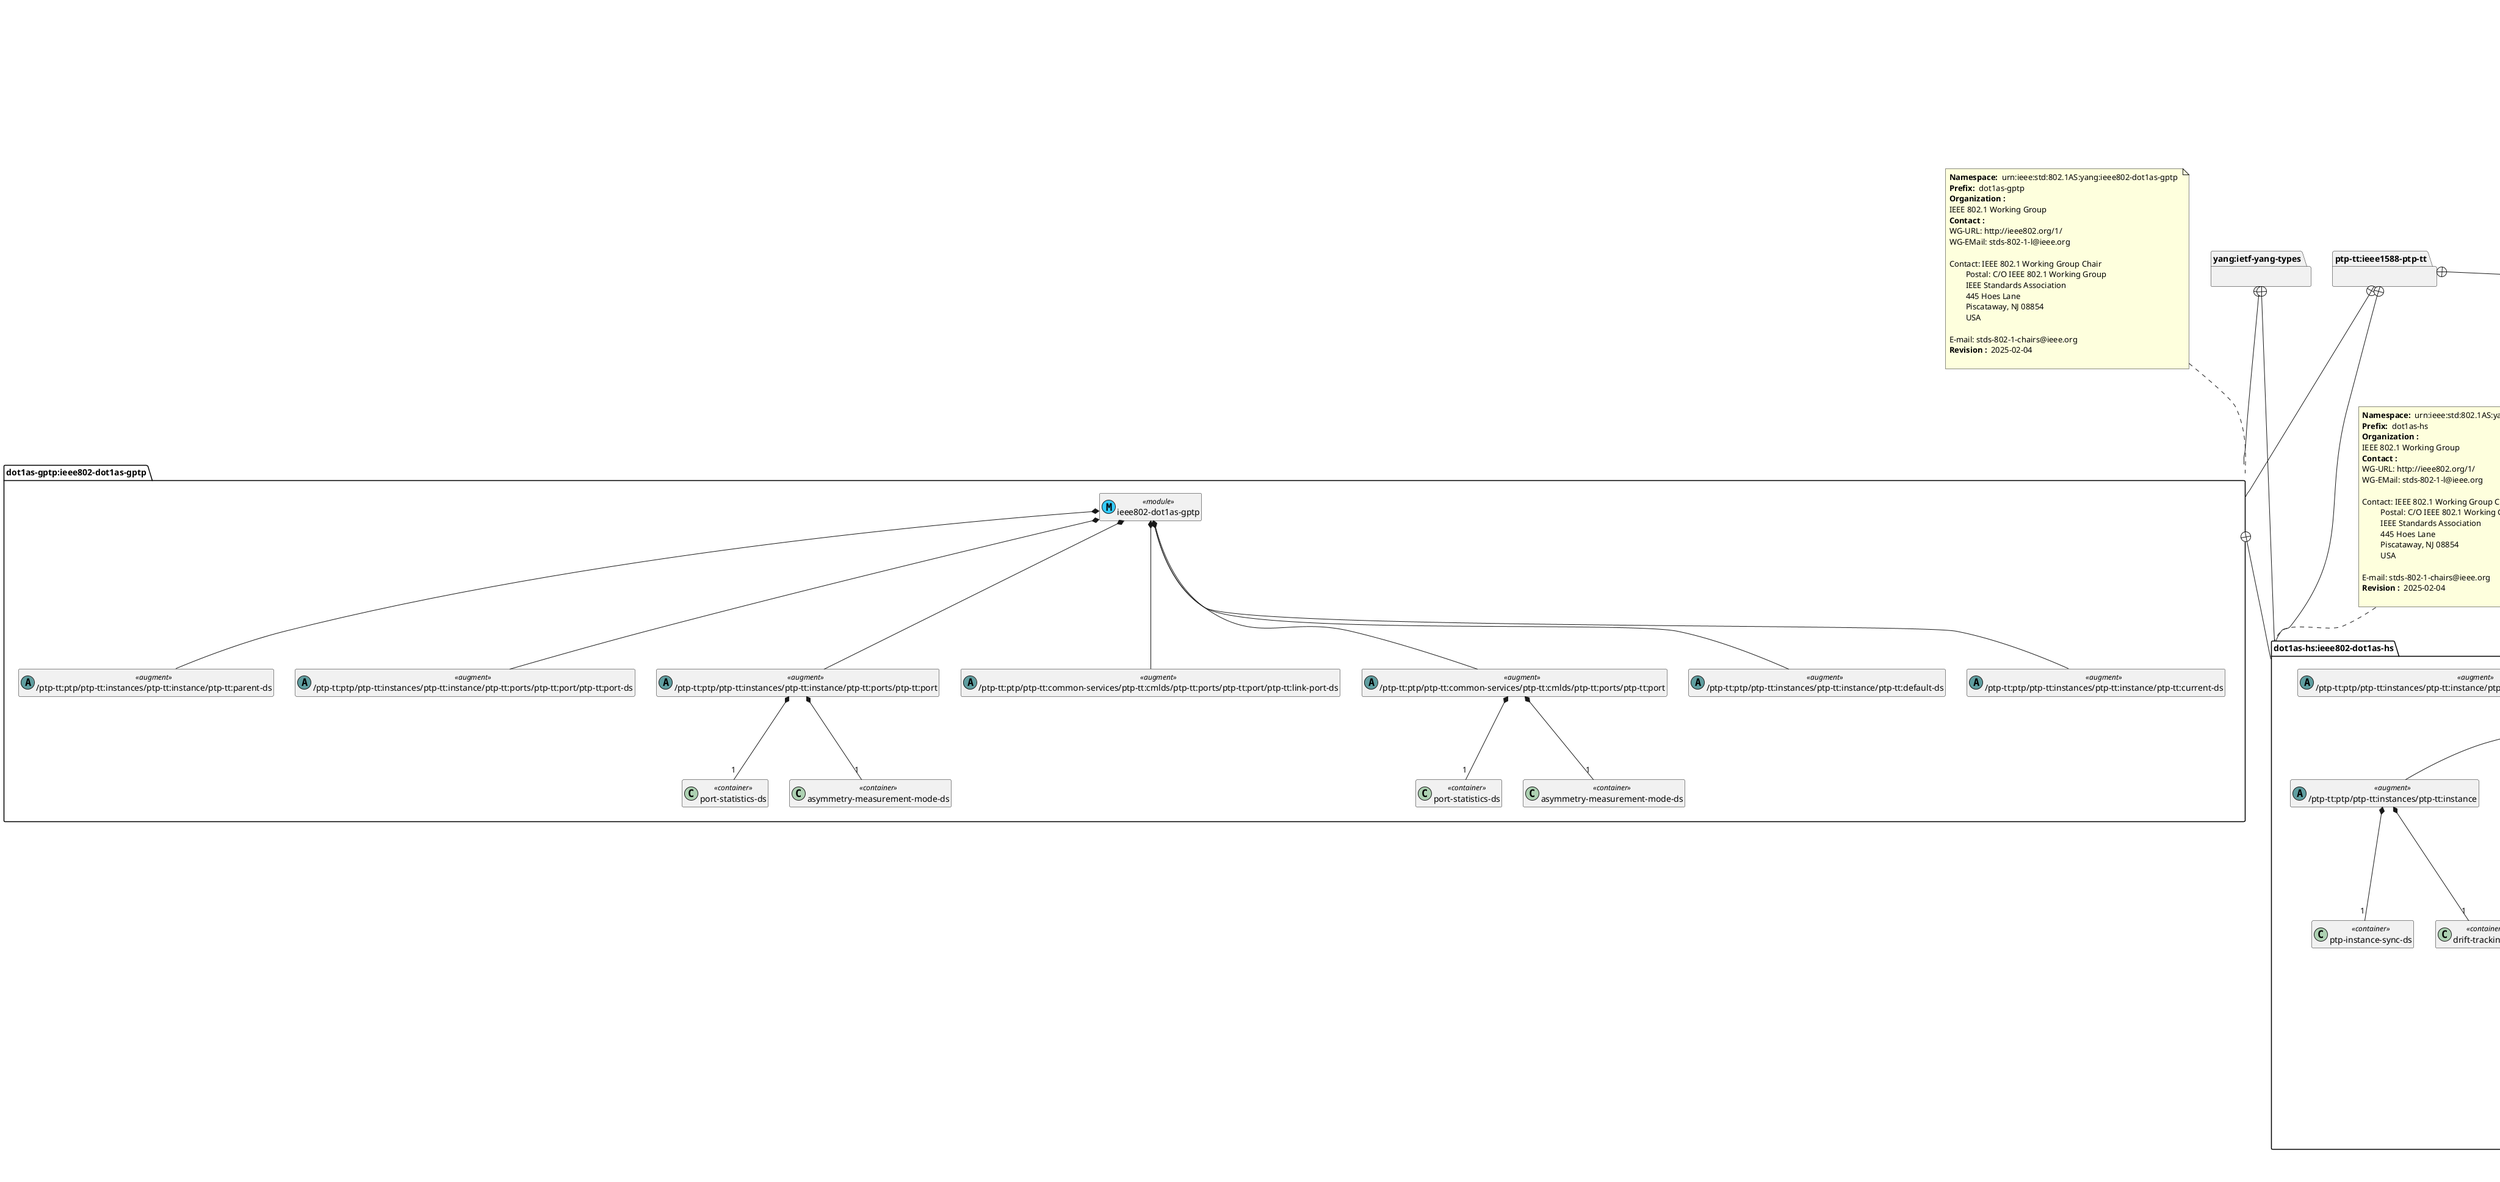 'Download plantuml from http://plantuml.sourceforge.net/ 
'Generate png with java -jar plantuml.jar <file> 
'Output in img/<module>.png 
'If Java spits out memory error increase heap size with java -Xmx1024m  -jar plantuml.jar <file> 
@startuml img/ieee802-dot1as-gptp_ieee802-dot1.png 
hide empty fields 
hide empty methods 
hide <<case>> circle
hide <<augment>> circle
hide <<choice>> circle
hide <<leafref>> stereotype
hide <<leafref>> circle
page 1x1 
Title ieee802-dot1as-gptp_ieee802-dot1 
package "yang:ietf-yang-types" as yang_ietf_yang_types { 
} 
package "ptp-tt:ieee1588-ptp-tt" as ptp_tt_ieee1588_ptp_tt { 
} 
package "dot1as-gptp:ieee802-dot1as-gptp" as dot1as_gptp_ieee802_dot1as_gptp { 
} 
note top of dot1as_gptp_ieee802_dot1as_gptp : <b>Namespace: </b> urn:ieee:std:802.1AS:yang:ieee802-dot1as-gptp \n<b>Prefix: </b> dot1as-gptp \n<b>Organization : </b>\nIEEE 802.1 Working Group \n<b>Contact : </b>\nWG-URL: http://ieee802.org/1/ \nWG-EMail: stds-802-1-l@ieee.org \n \nContact: IEEE 802.1 Working Group Chair \n        Postal: C/O IEEE 802.1 Working Group \n        IEEE Standards Association \n        445 Hoes Lane \n        Piscataway, NJ 08854 \n        USA \n \nE-mail: stds-802-1-chairs@ieee.org \n<b>Revision : </b> 2025-02-04 \n
package "dot1as-gptp:ieee802-dot1as-gptp" as dot1as_gptp_ieee802_dot1as_gptp { 
class "ieee802-dot1as-gptp" as ieee802_dot1as_gptp << (M, #33CCFF) module>> 
class "/ptp-tt:ptp/ptp-tt:instances/ptp-tt:instance/ptp-tt:default-ds" as ptp_tt_ptp_ptp_tt_instances_ptp_tt_instance_ptp_tt_default_ds << (A,CadetBlue) augment>>
ieee802_dot1as_gptp *--  ptp_tt_ptp_ptp_tt_instances_ptp_tt_instance_ptp_tt_default_ds 
class "/ptp-tt:ptp/ptp-tt:instances/ptp-tt:instance/ptp-tt:current-ds" as ptp_tt_ptp_ptp_tt_instances_ptp_tt_instance_ptp_tt_current_ds << (A,CadetBlue) augment>>
ieee802_dot1as_gptp *--  ptp_tt_ptp_ptp_tt_instances_ptp_tt_instance_ptp_tt_current_ds 
class "/ptp-tt:ptp/ptp-tt:instances/ptp-tt:instance/ptp-tt:parent-ds" as ptp_tt_ptp_ptp_tt_instances_ptp_tt_instance_ptp_tt_parent_ds << (A,CadetBlue) augment>>
ieee802_dot1as_gptp *--  ptp_tt_ptp_ptp_tt_instances_ptp_tt_instance_ptp_tt_parent_ds 
class "/ptp-tt:ptp/ptp-tt:instances/ptp-tt:instance/ptp-tt:ports/ptp-tt:port/ptp-tt:port-ds" as ptp_tt_ptp_ptp_tt_instances_ptp_tt_instance_ptp_tt_ports_ptp_tt_port_ptp_tt_port_ds << (A,CadetBlue) augment>>
ieee802_dot1as_gptp *--  ptp_tt_ptp_ptp_tt_instances_ptp_tt_instance_ptp_tt_ports_ptp_tt_port_ptp_tt_port_ds 
class "/ptp-tt:ptp/ptp-tt:instances/ptp-tt:instance/ptp-tt:ports/ptp-tt:port" as ptp_tt_ptp_ptp_tt_instances_ptp_tt_instance_ptp_tt_ports_ptp_tt_port << (A,CadetBlue) augment>>
ieee802_dot1as_gptp *--  ptp_tt_ptp_ptp_tt_instances_ptp_tt_instance_ptp_tt_ports_ptp_tt_port 
class "port-statistics-ds" as  ieee1588_ptp_tt_I_ptp_I_instances_I_instance_I_ports_I_port_I_port_statistics_ds <<container>> 
ptp_tt_ptp_ptp_tt_instances_ptp_tt_instance_ptp_tt_ports_ptp_tt_port *-- "1" ieee1588_ptp_tt_I_ptp_I_instances_I_instance_I_ports_I_port_I_port_statistics_ds 
class "/ptp-tt:ptp/ptp-tt:instances/ptp-tt:instance/ptp-tt:ports/ptp-tt:port" as ptp_tt_ptp_ptp_tt_instances_ptp_tt_instance_ptp_tt_ports_ptp_tt_port << (A,CadetBlue) augment>>
class "asymmetry-measurement-mode-ds" as  ieee1588_ptp_tt_I_ptp_I_instances_I_instance_I_ports_I_port_I_asymmetry_measurement_mode_ds <<container>> 
ptp_tt_ptp_ptp_tt_instances_ptp_tt_instance_ptp_tt_ports_ptp_tt_port *-- "1" ieee1588_ptp_tt_I_ptp_I_instances_I_instance_I_ports_I_port_I_asymmetry_measurement_mode_ds 
class "/ptp-tt:ptp/ptp-tt:common-services/ptp-tt:cmlds/ptp-tt:ports/ptp-tt:port/ptp-tt:link-port-ds" as ptp_tt_ptp_ptp_tt_common_services_ptp_tt_cmlds_ptp_tt_ports_ptp_tt_port_ptp_tt_link_port_ds << (A,CadetBlue) augment>>
ieee802_dot1as_gptp *--  ptp_tt_ptp_ptp_tt_common_services_ptp_tt_cmlds_ptp_tt_ports_ptp_tt_port_ptp_tt_link_port_ds 
class "/ptp-tt:ptp/ptp-tt:common-services/ptp-tt:cmlds/ptp-tt:ports/ptp-tt:port" as ptp_tt_ptp_ptp_tt_common_services_ptp_tt_cmlds_ptp_tt_ports_ptp_tt_port << (A,CadetBlue) augment>>
ieee802_dot1as_gptp *--  ptp_tt_ptp_ptp_tt_common_services_ptp_tt_cmlds_ptp_tt_ports_ptp_tt_port 
class "port-statistics-ds" as  ieee1588_ptp_tt_I_ptp_I_common_services_I_cmlds_I_ports_I_port_I_port_statistics_ds <<container>> 
ptp_tt_ptp_ptp_tt_common_services_ptp_tt_cmlds_ptp_tt_ports_ptp_tt_port *-- "1" ieee1588_ptp_tt_I_ptp_I_common_services_I_cmlds_I_ports_I_port_I_port_statistics_ds 
class "/ptp-tt:ptp/ptp-tt:common-services/ptp-tt:cmlds/ptp-tt:ports/ptp-tt:port" as ptp_tt_ptp_ptp_tt_common_services_ptp_tt_cmlds_ptp_tt_ports_ptp_tt_port << (A,CadetBlue) augment>>
class "asymmetry-measurement-mode-ds" as  ieee1588_ptp_tt_I_ptp_I_common_services_I_cmlds_I_ports_I_port_I_asymmetry_measurement_mode_ds <<container>> 
ptp_tt_ptp_ptp_tt_common_services_ptp_tt_cmlds_ptp_tt_ports_ptp_tt_port *-- "1" ieee1588_ptp_tt_I_ptp_I_common_services_I_cmlds_I_ports_I_port_I_asymmetry_measurement_mode_ds 
} 

yang_ietf_yang_types +-- dot1as_gptp_ieee802_dot1as_gptp
ptp_tt_ieee1588_ptp_tt +-- dot1as_gptp_ieee802_dot1as_gptp
package "yang:ietf-yang-types" as yang_ietf_yang_types { 
} 
package "ptp-tt:ieee1588-ptp-tt" as ptp_tt_ieee1588_ptp_tt { 
} 
package "dot1as-gptp:ieee802-dot1as-gptp" as dot1as_gptp_ieee802_dot1as_gptp { 
} 
package "dot1as-hs:ieee802-dot1as-hs" as dot1as_hs_ieee802_dot1as_hs { 
} 
note top of dot1as_hs_ieee802_dot1as_hs : <b>Namespace: </b> urn:ieee:std:802.1AS:yang:ieee802-dot1as-hs \n<b>Prefix: </b> dot1as-hs \n<b>Organization : </b>\nIEEE 802.1 Working Group \n<b>Contact : </b>\nWG-URL: http://ieee802.org/1/ \nWG-EMail: stds-802-1-l@ieee.org \n \nContact: IEEE 802.1 Working Group Chair \n         Postal: C/O IEEE 802.1 Working Group \n         IEEE Standards Association \n         445 Hoes Lane \n         Piscataway, NJ 08854 \n         USA \n \nE-mail: stds-802-1-chairs@ieee.org \n<b>Revision : </b> 2025-02-04 \n
package "dot1as-hs:ieee802-dot1as-hs" as dot1as_hs_ieee802_dot1as_hs { 
class "ieee802-dot1as-hs" as ieee802_dot1as_hs << (M, #33CCFF) module>> 
class "/ptp-tt:ptp/ptp-tt:instances/ptp-tt:instance/ptp-tt:parent-ds" as ptp_tt_ptp_ptp_tt_instances_ptp_tt_instance_ptp_tt_parent_ds << (A,CadetBlue) augment>>
class "/ptp-tt:ptp/ptp-tt:instances/ptp-tt:instance" as ptp_tt_ptp_ptp_tt_instances_ptp_tt_instance << (A,CadetBlue) augment>>
ieee802_dot1as_hs *--  ptp_tt_ptp_ptp_tt_instances_ptp_tt_instance 
class "ptp-instance-sync-ds" as  ieee1588_ptp_tt_I_ptp_I_instances_I_instance_I_ptp_instance_sync_ds <<container>> 
ptp_tt_ptp_ptp_tt_instances_ptp_tt_instance *-- "1" ieee1588_ptp_tt_I_ptp_I_instances_I_instance_I_ptp_instance_sync_ds 
class "drift-tracking-ds" as  ieee1588_ptp_tt_I_ptp_I_instances_I_instance_I_drift_tracking_ds <<container>> 
ptp_tt_ptp_ptp_tt_instances_ptp_tt_instance *-- "1" ieee1588_ptp_tt_I_ptp_I_instances_I_instance_I_drift_tracking_ds 
class "/ptp-tt:ptp/ptp-tt:instances/ptp-tt:instance/ptp-tt:ports/ptp-tt:port/ptp-tt:port-ds" as ptp_tt_ptp_ptp_tt_instances_ptp_tt_instance_ptp_tt_ports_ptp_tt_port_ptp_tt_port_ds << (A,CadetBlue) augment>>
class "/ptp-tt:ptp/ptp-tt:instances/ptp-tt:instance/ptp-tt:ports/ptp-tt:port/dot1as-gptp:port-statistics-ds" as ptp_tt_ptp_ptp_tt_instances_ptp_tt_instance_ptp_tt_ports_ptp_tt_port_dot1as_gptp_port_statistics_ds << (A,CadetBlue) augment>>
ieee802_dot1as_hs *--  ptp_tt_ptp_ptp_tt_instances_ptp_tt_instance_ptp_tt_ports_ptp_tt_port_dot1as_gptp_port_statistics_ds 
class "/ptp-tt:ptp/ptp-tt:common-services" as ptp_tt_ptp_ptp_tt_common_services << (A,CadetBlue) augment>>
ieee802_dot1as_hs *--  ptp_tt_ptp_ptp_tt_common_services 
class "hot-standby-service" as  ieee1588_ptp_tt_I_ptp_I_common_services_I_hot_standby_service <<container>> 
ptp_tt_ptp_ptp_tt_common_services *-- "1" ieee1588_ptp_tt_I_ptp_I_common_services_I_hot_standby_service 
note bottom of ieee1588_ptp_tt_I_ptp_I_common_services_I_hot_standby_service
<b>if-feature: </b>hot-standby
end note 
class "hot-standby-system" as ieee1588_ptp_tt_I_ptp_I_common_services_I_hot_standby_service_I_hot_standby_system << (L, #FF7700) list>> 
ieee1588_ptp_tt_I_ptp_I_common_services_I_hot_standby_service *-- "0..N" ieee1588_ptp_tt_I_ptp_I_common_services_I_hot_standby_service_I_hot_standby_system 
class "hot-standby-system-ds" as  ieee1588_ptp_tt_I_ptp_I_common_services_I_hot_standby_service_I_hot_standby_system_I_hot_standby_system_ds <<container>> 
ieee1588_ptp_tt_I_ptp_I_common_services_I_hot_standby_service_I_hot_standby_system *-- "1" ieee1588_ptp_tt_I_ptp_I_common_services_I_hot_standby_service_I_hot_standby_system_I_hot_standby_system_ds 
class "hot-standby-system-description-ds" as  ieee1588_ptp_tt_I_ptp_I_common_services_I_hot_standby_service_I_hot_standby_system_I_hot_standby_system_description_ds <<container>> 
ieee1588_ptp_tt_I_ptp_I_common_services_I_hot_standby_service_I_hot_standby_system *-- "1" ieee1588_ptp_tt_I_ptp_I_common_services_I_hot_standby_service_I_hot_standby_system_I_hot_standby_system_description_ds 
} 

yang_ietf_yang_types +-- dot1as_hs_ieee802_dot1as_hs
ptp_tt_ieee1588_ptp_tt +-- dot1as_hs_ieee802_dot1as_hs
dot1as_gptp_ieee802_dot1as_gptp +-- dot1as_hs_ieee802_dot1as_hs
package "ptp-tlp-types:itut-ptp-telecom-profile-types" as ptp_tlp_types_itut_ptp_telecom_profile_types { 
} 
note top of ptp_tlp_types_itut_ptp_telecom_profile_types : <b>Namespace: </b> urn:itu:t:rec:sync-ne:yang:itut-ptp-telecom-profile-types \n<b>Prefix: </b> ptp-tlp-types \n<b>Organization : </b>\nITU-T Study Group 15 (SG15) - International Telecommunication \nUnion \n<b>Contact : </b>\ntsbsg15@itu.int \n<b>Revision : </b> 2025-04-28 \n
package "ptp-tlp-types:itut-ptp-telecom-profile-types" as ptp_tlp_types_itut_ptp_telecom_profile_types { 
class "itut-ptp-telecom-profile-types" as itut_ptp_telecom_profile_types << (M, #33CCFF) module>> 
class "common-ptp-tlp-port-ds-pac" as itut_ptp_telecom_profile_types_I_common_ptp_tlp_port_ds_pac_grouping <<(G,Lime) grouping>> 
class "common-ptp-tlp-default-ds-pac" as itut_ptp_telecom_profile_types_I_common_ptp_tlp_default_ds_pac_grouping <<(G,Lime) grouping>> 
class "ptp-profile-version" as itut_ptp_telecom_profile_types_I_ptp_profile_version_grouping <<(G,Lime) grouping>> 
class "G.8275.1-node-class" as ptp_tlp_types_G__8275__1_node_class_identity << (I,Silver) identity>> 
class "G.8275.2-node-class" as ptp_tlp_types_G__8275__2_node_class_identity << (I,Silver) identity>> 
class "prtc-a" as ptp_tlp_types_prtc_a_identity << (I,Silver) identity>> 
ptp_tlp_types_G__8275__1_node_class_identity <|-- ptp_tlp_types_prtc_a_identity 
class "prtc-b" as ptp_tlp_types_prtc_b_identity << (I,Silver) identity>> 
ptp_tlp_types_G__8275__1_node_class_identity <|-- ptp_tlp_types_prtc_b_identity 
class "eprtc-a" as ptp_tlp_types_eprtc_a_identity << (I,Silver) identity>> 
ptp_tlp_types_G__8275__1_node_class_identity <|-- ptp_tlp_types_eprtc_a_identity 
class "cnprtc" as ptp_tlp_types_cnprtc_identity << (I,Silver) identity>> 
ptp_tlp_types_G__8275__1_node_class_identity <|-- ptp_tlp_types_cnprtc_identity 
class "class-a" as ptp_tlp_types_class_a_identity << (I,Silver) identity>> 
ptp_tlp_types_G__8275__1_node_class_identity <|-- ptp_tlp_types_class_a_identity 
class "class-b" as ptp_tlp_types_class_b_identity << (I,Silver) identity>> 
ptp_tlp_types_G__8275__1_node_class_identity <|-- ptp_tlp_types_class_b_identity 
class "class-c" as ptp_tlp_types_class_c_identity << (I,Silver) identity>> 
ptp_tlp_types_G__8275__1_node_class_identity <|-- ptp_tlp_types_class_c_identity 
class "class-d" as ptp_tlp_types_class_d_identity << (I,Silver) identity>> 
ptp_tlp_types_G__8275__1_node_class_identity <|-- ptp_tlp_types_class_d_identity 
} 

package "ptp:ietf-ptp" as ptp_ietf_ptp { 
} 
package "ptp-tlp-types:itut-ptp-telecom-profile-types" as ptp_tlp_types_itut_ptp_telecom_profile_types { 
} 
package "ptp-tlp:itut-ptp-telecom-profile" as ptp_tlp_itut_ptp_telecom_profile { 
} 
note top of ptp_tlp_itut_ptp_telecom_profile : <b>Namespace: </b> urn:itu:t:rec:sync-ne:yang:itut-ptp-telecom-profile \n<b>Prefix: </b> ptp-tlp \n<b>Organization : </b>\nITU-T Study Group 15 (SG15) - International Telecommunication \nUnion \n<b>Contact : </b>\ntsbsg15@itu.int \n<b>Revision : </b> 2025-04-28 \n
package "ptp-tlp:itut-ptp-telecom-profile" as ptp_tlp_itut_ptp_telecom_profile { 
class "itut-ptp-telecom-profile" as itut_ptp_telecom_profile << (M, #33CCFF) module>> 
class "ptp-profile-version" as itut_ptp_telecom_profile_I_ptp_profile_version_grouping <<(G,Lime) grouping>> 
note bottom of itut_ptp_telecom_profile_I_ptp_profile_version_grouping
<b>Status: </b>deprecated
end note 
class "/ptp:ptp/ptp:instance-list/ptp:port-ds-list" as ptp_ptp_ptp_instance_list_ptp_port_ds_list << (A,CadetBlue) augment>>
itut_ptp_telecom_profile *--  ptp_ptp_ptp_instance_list_ptp_port_ds_list 
class "ptp-telecom-profile" as  ietf_ptp_I_ptp_I_instance_list_I_port_ds_list_I_ptp_telecom_profile <<container>> 
ptp_ptp_ptp_instance_list_ptp_port_ds_list *-- "1" ietf_ptp_I_ptp_I_instance_list_I_port_ds_list_I_ptp_telecom_profile 
note bottom of ietf_ptp_I_ptp_I_instance_list_I_port_ds_list_I_ptp_telecom_profile
<b>When: </b>../../ptp:default-ds/ptp-telecom-profile
end note 
ietf_ptp_I_ptp_I_instance_list_I_port_ds_list_I_ptp_telecom_profile : ptp-tlp-types:common-ptp-tlp-port-ds-pac {uses} 
class "/ptp:ptp/ptp:instance-list/ptp:default-ds" as ptp_ptp_ptp_instance_list_ptp_default_ds << (A,CadetBlue) augment>>
itut_ptp_telecom_profile *--  ptp_ptp_ptp_instance_list_ptp_default_ds 
class "ptp-telecom-profile" as  ietf_ptp_I_ptp_I_instance_list_I_default_ds_I_ptp_telecom_profile <<container>> 
ptp_ptp_ptp_instance_list_ptp_default_ds *-- "0..1" ietf_ptp_I_ptp_I_instance_list_I_default_ds_I_ptp_telecom_profile 
note bottom of ietf_ptp_I_ptp_I_instance_list_I_default_ds_I_ptp_telecom_profile
<b>Presence: </b>When present, the PTP Instance is a PTP Telecom Profile
Instance.

The conformance level of optional attributes, default
values and value ranges are defined in the relevant PTP
Telecom Profile Recommendations, as defined in
G.7721.1/Annex A.
end note 
class "profile-version" as  ietf_ptp_I_ptp_I_instance_list_I_default_ds_I_ptp_telecom_profile_I_profile_version <<container>> 
ietf_ptp_I_ptp_I_instance_list_I_default_ds_I_ptp_telecom_profile *-- "1" ietf_ptp_I_ptp_I_instance_list_I_default_ds_I_ptp_telecom_profile_I_profile_version 
ietf_ptp_I_ptp_I_instance_list_I_default_ds_I_ptp_telecom_profile_I_profile_version : ptp-tlp-types:ptp-profile-version {uses} 
ietf_ptp_I_ptp_I_instance_list_I_default_ds_I_ptp_telecom_profile : ptp-tlp-types:common-ptp-tlp-default-ds-pac {uses} 
class "/ptp:ptp/ptp:transparent-clock-default-ds" as ptp_ptp_ptp_transparent_clock_default_ds << (A,CadetBlue) augment>>
itut_ptp_telecom_profile *--  ptp_ptp_ptp_transparent_clock_default_ds 
class "ptp-telecom-profile" as  ietf_ptp_I_ptp_I_transparent_clock_default_ds_I_ptp_telecom_profile <<container>> 
ptp_ptp_ptp_transparent_clock_default_ds *-- "0..1" ietf_ptp_I_ptp_I_transparent_clock_default_ds_I_ptp_telecom_profile 
note bottom of ietf_ptp_I_ptp_I_transparent_clock_default_ds_I_ptp_telecom_profile
<b>Presence: </b>When present, the PTP Transparent Clock (TC) Node is a PTP
Telecom Profile TC Node.

The conformance level of optional attributes, default
values and value ranges are defined in the relevant PTP
Telecom Profile Recommendations, as defined in
G.7721.1/Annex A.
end note 
class "profile-version" as  ietf_ptp_I_ptp_I_transparent_clock_default_ds_I_ptp_telecom_profile_I_profile_version <<container>> 
ietf_ptp_I_ptp_I_transparent_clock_default_ds_I_ptp_telecom_profile *-- "1" ietf_ptp_I_ptp_I_transparent_clock_default_ds_I_ptp_telecom_profile_I_profile_version 
ietf_ptp_I_ptp_I_transparent_clock_default_ds_I_ptp_telecom_profile_I_profile_version : ptp-tlp-types:ptp-profile-version {uses} 
} 

ptp_ietf_ptp +-- ptp_tlp_itut_ptp_telecom_profile
ptp_tlp_types_itut_ptp_telecom_profile_types +-- ptp_tlp_itut_ptp_telecom_profile
package "ptp-tt:ieee1588-ptp-tt" as ptp_tt_ieee1588_ptp_tt { 
} 
package "ptp-tlp-types:itut-ptp-telecom-profile-types" as ptp_tlp_types_itut_ptp_telecom_profile_types { 
} 
package "ptp-tlp:itut-ptp-tt-telecom-profile" as ptp_tlp_itut_ptp_tt_telecom_profile { 
} 
note top of ptp_tlp_itut_ptp_tt_telecom_profile : <b>Namespace: </b> urn:itu:t:rec:sync-ne:yang:itut-ptp-tt-telecom-profile \n<b>Prefix: </b> ptp-tlp \n<b>Organization : </b>\nITU-T Study Group 15 (SG15) - International Telecommunication \nUnion \n<b>Contact : </b>\ntsbsg15@itu.int \n<b>Revision : </b> 2025-04-28 \n
package "ptp-tlp:itut-ptp-tt-telecom-profile" as ptp_tlp_itut_ptp_tt_telecom_profile { 
class "itut-ptp-tt-telecom-profile" as itut_ptp_tt_telecom_profile << (M, #33CCFF) module>> 
class "ptp-tlp-profile-identifier" as itut_ptp_tt_telecom_profile_I_ptp_tlp_profile_identifier_grouping <<(G,Lime) grouping>> 
class "version" as  itut_ptp_tt_telecom_profile_I_ptp_tlp_profile_identifier_I_version <<container>> 
itut_ptp_tt_telecom_profile_I_ptp_tlp_profile_identifier_grouping *-- "1" itut_ptp_tt_telecom_profile_I_ptp_tlp_profile_identifier_I_version 
itut_ptp_tt_telecom_profile_I_ptp_tlp_profile_identifier_I_version : ptp-tlp-types:ptp-profile-version {uses} 
class "/ptp-tt:ptp/ptp-tt:instances/ptp-tt:instance/ptp-tt:default-ds" as ptp_tt_ptp_ptp_tt_instances_ptp_tt_instance_ptp_tt_default_ds << (A,CadetBlue) augment>>
class "ptp-telecom-profile" as  ieee1588_ptp_tt_I_ptp_I_instances_I_instance_I_default_ds_I_ptp_telecom_profile <<container>> 
ptp_tt_ptp_ptp_tt_instances_ptp_tt_instance_ptp_tt_default_ds *-- "0..1" ieee1588_ptp_tt_I_ptp_I_instances_I_instance_I_default_ds_I_ptp_telecom_profile 
note bottom of ieee1588_ptp_tt_I_ptp_I_instances_I_instance_I_default_ds_I_ptp_telecom_profile
<b>Presence: </b>When present, the PTP Instance is a PTP Telecom Profile
Instance.

The conformance level of optional attributes, default
values and value ranges are defined in the relevant PTP
Telecom Profile Recommendations, as defined in
G.7721.1/Annex A.
end note 
class "profile-identifier" as  ieee1588_ptp_tt_I_ptp_I_instances_I_instance_I_default_ds_I_ptp_telecom_profile_I_profile_identifier <<container>> 
ieee1588_ptp_tt_I_ptp_I_instances_I_instance_I_default_ds_I_ptp_telecom_profile *-- "1" ieee1588_ptp_tt_I_ptp_I_instances_I_instance_I_default_ds_I_ptp_telecom_profile_I_profile_identifier 
ieee1588_ptp_tt_I_ptp_I_instances_I_instance_I_default_ds_I_ptp_telecom_profile_I_profile_identifier : ptp-tlp-profile-identifier {uses} 
ieee1588_ptp_tt_I_ptp_I_instances_I_instance_I_default_ds_I_ptp_telecom_profile : ptp-tlp-types:common-ptp-tlp-default-ds-pac {uses} 
class "/ptp-tt:ptp/ptp-tt:instances/ptp-tt:instance/ptp-tt:ports/ptp-tt:port/ptp-tt:port-ds" as ptp_tt_ptp_ptp_tt_instances_ptp_tt_instance_ptp_tt_ports_ptp_tt_port_ptp_tt_port_ds << (A,CadetBlue) augment>>
class "ptp-telecom-profile" as  ieee1588_ptp_tt_I_ptp_I_instances_I_instance_I_ports_I_port_I_port_ds_I_ptp_telecom_profile <<container>> 
ptp_tt_ptp_ptp_tt_instances_ptp_tt_instance_ptp_tt_ports_ptp_tt_port_ptp_tt_port_ds *-- "1" ieee1588_ptp_tt_I_ptp_I_instances_I_instance_I_ports_I_port_I_port_ds_I_ptp_telecom_profile 
note bottom of ieee1588_ptp_tt_I_ptp_I_instances_I_instance_I_ports_I_port_I_port_ds_I_ptp_telecom_profile
<b>When: </b>../../../../ptp-tt:default-ds/ptp-telecom-profile
end note 
ieee1588_ptp_tt_I_ptp_I_instances_I_instance_I_ports_I_port_I_port_ds_I_ptp_telecom_profile : ptp-tlp-types:common-ptp-tlp-port-ds-pac {uses} 
class "/ptp-tt:ptp/ptp-tt:transparent-clock-default-ds" as ptp_tt_ptp_ptp_tt_transparent_clock_default_ds << (A,CadetBlue) augment>>
itut_ptp_tt_telecom_profile *--  ptp_tt_ptp_ptp_tt_transparent_clock_default_ds 
class "ptp-telecom-profile" as  ieee1588_ptp_tt_I_ptp_I_transparent_clock_default_ds_I_ptp_telecom_profile <<container>> 
ptp_tt_ptp_ptp_tt_transparent_clock_default_ds *-- "0..1" ieee1588_ptp_tt_I_ptp_I_transparent_clock_default_ds_I_ptp_telecom_profile 
note bottom of ieee1588_ptp_tt_I_ptp_I_transparent_clock_default_ds_I_ptp_telecom_profile
<b>Presence: </b>When present, the PTP Transparent Clock (TC) Node is a
PTP Telecom Profile TC Node.

The conformance level of optional attributes, default
values and value ranges are defined in the relevant PTP
Telecom Profile Recommendations, as defined in
G.7721.1/Annex A.
end note 
note bottom of ieee1588_ptp_tt_I_ptp_I_transparent_clock_default_ds_I_ptp_telecom_profile
<b>Status: </b>deprecated
end note 
class "profile-identifier" as  ieee1588_ptp_tt_I_ptp_I_transparent_clock_default_ds_I_ptp_telecom_profile_I_profile_identifier <<container>> 
ieee1588_ptp_tt_I_ptp_I_transparent_clock_default_ds_I_ptp_telecom_profile *-- "1" ieee1588_ptp_tt_I_ptp_I_transparent_clock_default_ds_I_ptp_telecom_profile_I_profile_identifier 
note bottom of ieee1588_ptp_tt_I_ptp_I_transparent_clock_default_ds_I_ptp_telecom_profile_I_profile_identifier
<b>Status: </b>deprecated
end note 
ieee1588_ptp_tt_I_ptp_I_transparent_clock_default_ds_I_ptp_telecom_profile_I_profile_identifier : ptp-tlp-profile-identifier {uses} 
} 

ptp_tt_ieee1588_ptp_tt +-- ptp_tlp_itut_ptp_tt_telecom_profile
ptp_tlp_types_itut_ptp_telecom_profile_types +-- ptp_tlp_itut_ptp_tt_telecom_profile
package "if:ietf-interfaces" as if_ietf_interfaces { 
} 
package "sync-phy:itut-sync-phy" as sync_phy_itut_sync_phy { 
} 
note top of sync_phy_itut_sync_phy : <b>Namespace: </b> urn:itu:t:rec:sync-ne:yang:itut-sync-phy \n<b>Prefix: </b> sync-phy \n<b>Organization : </b>\nITU-T Study Group 15 (SG15) - International Telecommunication \nUnion \n<b>Contact : </b>\ntsbsg15@itu.int \n<b>Revision : </b> 2025-04-28 \n
package "sync-phy:itut-sync-phy" as sync_phy_itut_sync_phy { 
class "itut-sync-phy" as itut_sync_phy << (M, #33CCFF) module>> 
class "sync-phy" as  itut_sync_phy_I_sync_phy <<container>> 
itut_sync_phy *-- "1" itut_sync_phy_I_sync_phy 
class "default-ds" as  itut_sync_phy_I_sync_phy_I_default_ds <<container>> 
itut_sync_phy_I_sync_phy *-- "1" itut_sync_phy_I_sync_phy_I_default_ds 
class "current-ds" as  itut_sync_phy_I_sync_phy_I_current_ds <<container>> 
itut_sync_phy_I_sync_phy *-- "1" itut_sync_phy_I_sync_phy_I_current_ds 
class "parent-ds" as  itut_sync_phy_I_sync_phy_I_parent_ds <<container>> 
itut_sync_phy_I_sync_phy *-- "1" itut_sync_phy_I_sync_phy_I_parent_ds 
class "ports" as  itut_sync_phy_I_sync_phy_I_ports <<container>> 
itut_sync_phy_I_sync_phy *-- "1" itut_sync_phy_I_sync_phy_I_ports 
class "port" as itut_sync_phy_I_sync_phy_I_ports_I_port << (L, #FF7700) list>> 
itut_sync_phy_I_sync_phy_I_ports *-- "0..N" itut_sync_phy_I_sync_phy_I_ports_I_port 
class "port-ds" as  itut_sync_phy_I_sync_phy_I_ports_I_port_I_port_ds <<container>> 
itut_sync_phy_I_sync_phy_I_ports_I_port *-- "1" itut_sync_phy_I_sync_phy_I_ports_I_port_I_port_ds 
class "station-clock-port" as  itut_sync_phy_I_sync_phy_I_ports_I_port_I_port_ds_I_station_clock_port <<container>> 
itut_sync_phy_I_sync_phy_I_ports_I_port_I_port_ds *-- "1" itut_sync_phy_I_sync_phy_I_ports_I_port_I_port_ds_I_station_clock_port 
class "line-clock-port" as  itut_sync_phy_I_sync_phy_I_ports_I_port_I_port_ds_I_line_clock_port <<container>> 
itut_sync_phy_I_sync_phy_I_ports_I_port_I_port_ds *-- "1" itut_sync_phy_I_sync_phy_I_ports_I_port_I_port_ds_I_line_clock_port 
} 

if_ietf_interfaces +-- sync_phy_itut_sync_phy
ietf_ptp_I_ptp_I_instance_list_I_port_ds_list_I_ptp_telecom_profile --> itut_ptp_telecom_profile_types_I_common_ptp_tlp_port_ds_pac_grouping : uses 
ietf_ptp_I_ptp_I_instance_list_I_default_ds_I_ptp_telecom_profile_I_profile_version --> itut_ptp_telecom_profile_types_I_ptp_profile_version_grouping : uses 
ietf_ptp_I_ptp_I_instance_list_I_default_ds_I_ptp_telecom_profile --> itut_ptp_telecom_profile_types_I_common_ptp_tlp_default_ds_pac_grouping : uses 
ietf_ptp_I_ptp_I_transparent_clock_default_ds_I_ptp_telecom_profile_I_profile_version --> itut_ptp_telecom_profile_types_I_ptp_profile_version_grouping : uses 
itut_ptp_tt_telecom_profile_I_ptp_tlp_profile_identifier_I_version --> itut_ptp_telecom_profile_types_I_ptp_profile_version_grouping : uses 
ieee1588_ptp_tt_I_ptp_I_instances_I_instance_I_default_ds_I_ptp_telecom_profile_I_profile_identifier --> itut_ptp_tt_telecom_profile_I_ptp_tlp_profile_identifier_grouping : uses 
ieee1588_ptp_tt_I_ptp_I_instances_I_instance_I_default_ds_I_ptp_telecom_profile --> itut_ptp_telecom_profile_types_I_common_ptp_tlp_default_ds_pac_grouping : uses 
ieee1588_ptp_tt_I_ptp_I_instances_I_instance_I_ports_I_port_I_port_ds_I_ptp_telecom_profile --> itut_ptp_telecom_profile_types_I_common_ptp_tlp_port_ds_pac_grouping : uses 
ieee1588_ptp_tt_I_ptp_I_transparent_clock_default_ds_I_ptp_telecom_profile_I_profile_identifier --> itut_ptp_tt_telecom_profile_I_ptp_tlp_profile_identifier_grouping : uses 
center footer
 <size:20> UML Generated : 2025-06-09 11:41 </size>
 endfooter 
@enduml 
